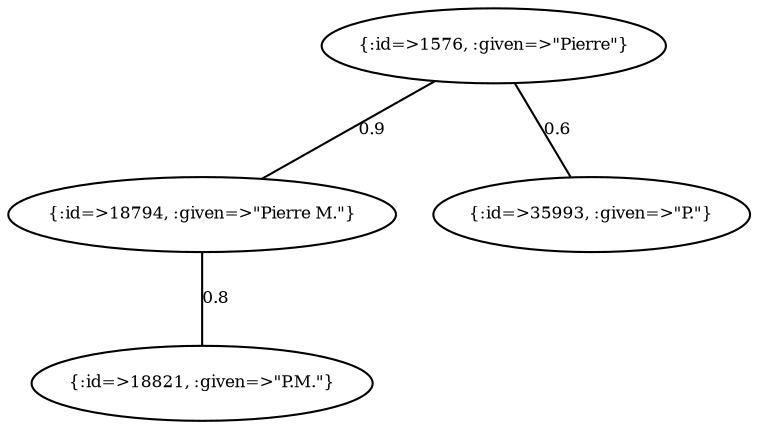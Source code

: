 graph Collector__WeightedGraph {
    "{:id=>1576, :given=>\"Pierre\"}" [
        fontsize = 8,
        label = "{:id=>1576, :given=>\"Pierre\"}"
    ]

    "{:id=>18794, :given=>\"Pierre M.\"}" [
        fontsize = 8,
        label = "{:id=>18794, :given=>\"Pierre M.\"}"
    ]

    "{:id=>18821, :given=>\"P.M.\"}" [
        fontsize = 8,
        label = "{:id=>18821, :given=>\"P.M.\"}"
    ]

    "{:id=>35993, :given=>\"P.\"}" [
        fontsize = 8,
        label = "{:id=>35993, :given=>\"P.\"}"
    ]

    "{:id=>1576, :given=>\"Pierre\"}" -- "{:id=>18794, :given=>\"Pierre M.\"}" [
        fontsize = 8,
        label = 0.9
    ]

    "{:id=>1576, :given=>\"Pierre\"}" -- "{:id=>35993, :given=>\"P.\"}" [
        fontsize = 8,
        label = 0.6
    ]

    "{:id=>18794, :given=>\"Pierre M.\"}" -- "{:id=>18821, :given=>\"P.M.\"}" [
        fontsize = 8,
        label = 0.8
    ]
}
